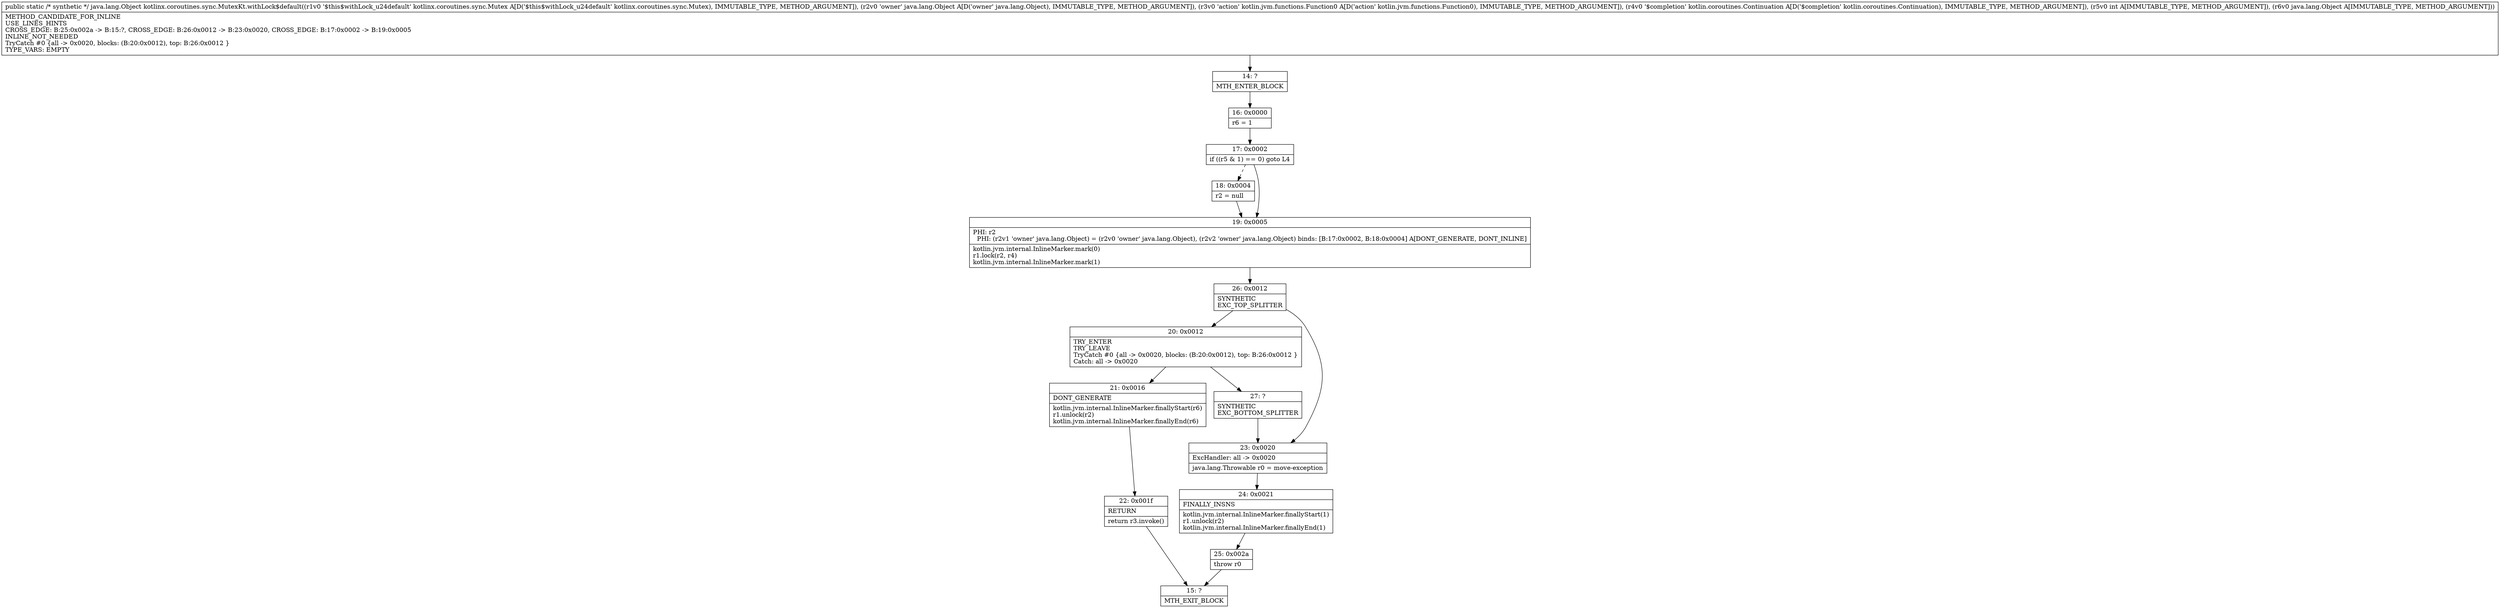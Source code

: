 digraph "CFG forkotlinx.coroutines.sync.MutexKt.withLock$default(Lkotlinx\/coroutines\/sync\/Mutex;Ljava\/lang\/Object;Lkotlin\/jvm\/functions\/Function0;Lkotlin\/coroutines\/Continuation;ILjava\/lang\/Object;)Ljava\/lang\/Object;" {
Node_14 [shape=record,label="{14\:\ ?|MTH_ENTER_BLOCK\l}"];
Node_16 [shape=record,label="{16\:\ 0x0000|r6 = 1\l}"];
Node_17 [shape=record,label="{17\:\ 0x0002|if ((r5 & 1) == 0) goto L4\l}"];
Node_18 [shape=record,label="{18\:\ 0x0004|r2 = null\l}"];
Node_19 [shape=record,label="{19\:\ 0x0005|PHI: r2 \l  PHI: (r2v1 'owner' java.lang.Object) = (r2v0 'owner' java.lang.Object), (r2v2 'owner' java.lang.Object) binds: [B:17:0x0002, B:18:0x0004] A[DONT_GENERATE, DONT_INLINE]\l|kotlin.jvm.internal.InlineMarker.mark(0)\lr1.lock(r2, r4)\lkotlin.jvm.internal.InlineMarker.mark(1)\l}"];
Node_26 [shape=record,label="{26\:\ 0x0012|SYNTHETIC\lEXC_TOP_SPLITTER\l}"];
Node_20 [shape=record,label="{20\:\ 0x0012|TRY_ENTER\lTRY_LEAVE\lTryCatch #0 \{all \-\> 0x0020, blocks: (B:20:0x0012), top: B:26:0x0012 \}\lCatch: all \-\> 0x0020\l}"];
Node_21 [shape=record,label="{21\:\ 0x0016|DONT_GENERATE\l|kotlin.jvm.internal.InlineMarker.finallyStart(r6)\lr1.unlock(r2)\lkotlin.jvm.internal.InlineMarker.finallyEnd(r6)\l}"];
Node_22 [shape=record,label="{22\:\ 0x001f|RETURN\l|return r3.invoke()\l}"];
Node_15 [shape=record,label="{15\:\ ?|MTH_EXIT_BLOCK\l}"];
Node_27 [shape=record,label="{27\:\ ?|SYNTHETIC\lEXC_BOTTOM_SPLITTER\l}"];
Node_23 [shape=record,label="{23\:\ 0x0020|ExcHandler: all \-\> 0x0020\l|java.lang.Throwable r0 = move\-exception\l}"];
Node_24 [shape=record,label="{24\:\ 0x0021|FINALLY_INSNS\l|kotlin.jvm.internal.InlineMarker.finallyStart(1)\lr1.unlock(r2)\lkotlin.jvm.internal.InlineMarker.finallyEnd(1)\l}"];
Node_25 [shape=record,label="{25\:\ 0x002a|throw r0\l}"];
MethodNode[shape=record,label="{public static \/* synthetic *\/ java.lang.Object kotlinx.coroutines.sync.MutexKt.withLock$default((r1v0 '$this$withLock_u24default' kotlinx.coroutines.sync.Mutex A[D('$this$withLock_u24default' kotlinx.coroutines.sync.Mutex), IMMUTABLE_TYPE, METHOD_ARGUMENT]), (r2v0 'owner' java.lang.Object A[D('owner' java.lang.Object), IMMUTABLE_TYPE, METHOD_ARGUMENT]), (r3v0 'action' kotlin.jvm.functions.Function0 A[D('action' kotlin.jvm.functions.Function0), IMMUTABLE_TYPE, METHOD_ARGUMENT]), (r4v0 '$completion' kotlin.coroutines.Continuation A[D('$completion' kotlin.coroutines.Continuation), IMMUTABLE_TYPE, METHOD_ARGUMENT]), (r5v0 int A[IMMUTABLE_TYPE, METHOD_ARGUMENT]), (r6v0 java.lang.Object A[IMMUTABLE_TYPE, METHOD_ARGUMENT]))  | METHOD_CANDIDATE_FOR_INLINE\lUSE_LINES_HINTS\lCROSS_EDGE: B:25:0x002a \-\> B:15:?, CROSS_EDGE: B:26:0x0012 \-\> B:23:0x0020, CROSS_EDGE: B:17:0x0002 \-\> B:19:0x0005\lINLINE_NOT_NEEDED\lTryCatch #0 \{all \-\> 0x0020, blocks: (B:20:0x0012), top: B:26:0x0012 \}\lTYPE_VARS: EMPTY\l}"];
MethodNode -> Node_14;Node_14 -> Node_16;
Node_16 -> Node_17;
Node_17 -> Node_18[style=dashed];
Node_17 -> Node_19;
Node_18 -> Node_19;
Node_19 -> Node_26;
Node_26 -> Node_20;
Node_26 -> Node_23;
Node_20 -> Node_21;
Node_20 -> Node_27;
Node_21 -> Node_22;
Node_22 -> Node_15;
Node_27 -> Node_23;
Node_23 -> Node_24;
Node_24 -> Node_25;
Node_25 -> Node_15;
}

